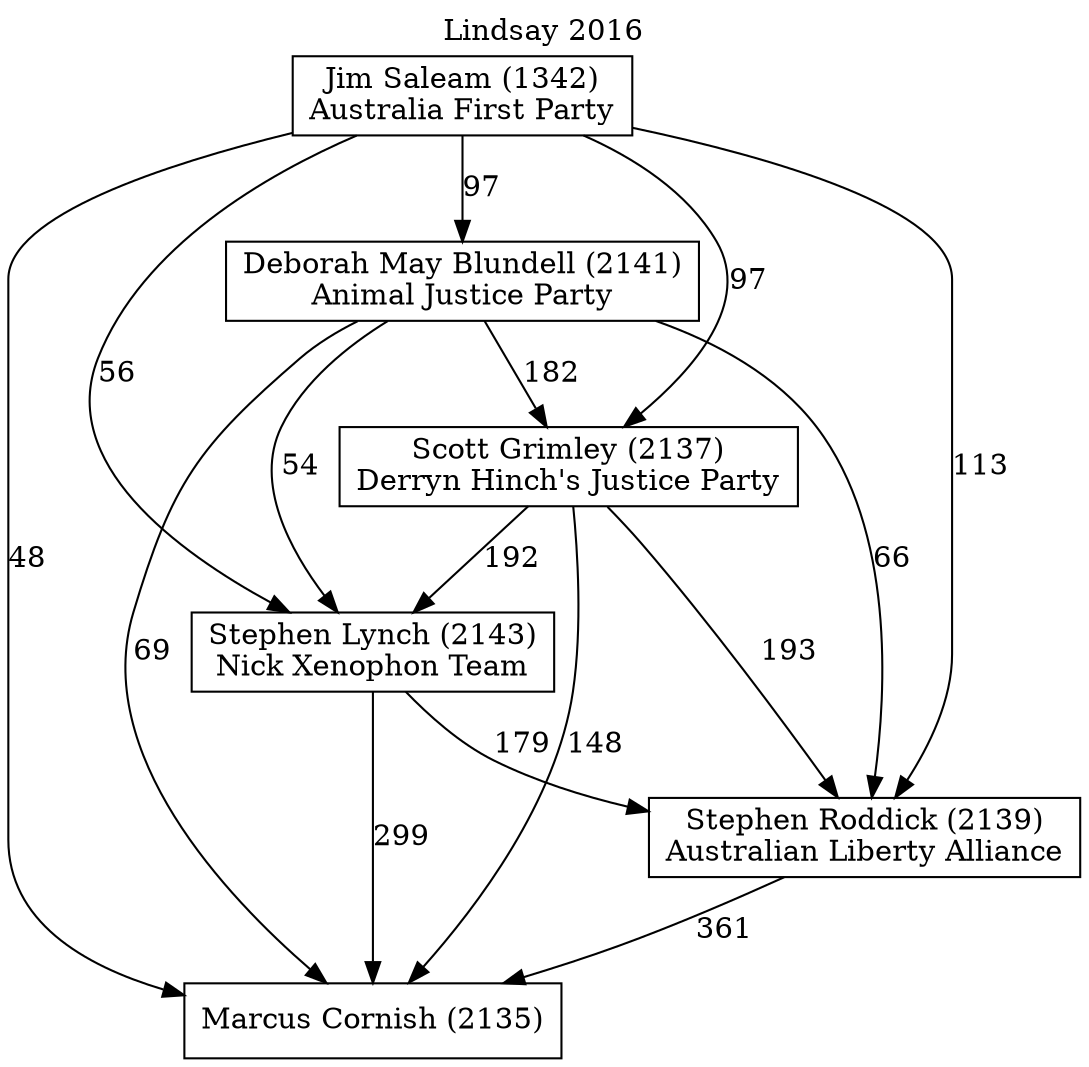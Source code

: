 // House preference flow
digraph "Marcus Cornish (2135)_Lindsay_2016" {
	graph [label="Lindsay 2016" labelloc=t mclimit=10]
	node [shape=box]
	"Marcus Cornish (2135)" [label="Marcus Cornish (2135)
"]
	"Jim Saleam (1342)" [label="Jim Saleam (1342)
Australia First Party"]
	"Stephen Lynch (2143)" [label="Stephen Lynch (2143)
Nick Xenophon Team"]
	"Stephen Roddick (2139)" [label="Stephen Roddick (2139)
Australian Liberty Alliance"]
	"Scott Grimley (2137)" [label="Scott Grimley (2137)
Derryn Hinch's Justice Party"]
	"Deborah May Blundell (2141)" [label="Deborah May Blundell (2141)
Animal Justice Party"]
	"Stephen Lynch (2143)" -> "Marcus Cornish (2135)" [label=299]
	"Scott Grimley (2137)" -> "Marcus Cornish (2135)" [label=148]
	"Deborah May Blundell (2141)" -> "Stephen Roddick (2139)" [label=66]
	"Scott Grimley (2137)" -> "Stephen Roddick (2139)" [label=193]
	"Deborah May Blundell (2141)" -> "Stephen Lynch (2143)" [label=54]
	"Jim Saleam (1342)" -> "Stephen Roddick (2139)" [label=113]
	"Deborah May Blundell (2141)" -> "Marcus Cornish (2135)" [label=69]
	"Scott Grimley (2137)" -> "Stephen Lynch (2143)" [label=192]
	"Stephen Lynch (2143)" -> "Stephen Roddick (2139)" [label=179]
	"Jim Saleam (1342)" -> "Scott Grimley (2137)" [label=97]
	"Jim Saleam (1342)" -> "Deborah May Blundell (2141)" [label=97]
	"Deborah May Blundell (2141)" -> "Scott Grimley (2137)" [label=182]
	"Jim Saleam (1342)" -> "Stephen Lynch (2143)" [label=56]
	"Jim Saleam (1342)" -> "Marcus Cornish (2135)" [label=48]
	"Stephen Roddick (2139)" -> "Marcus Cornish (2135)" [label=361]
}
